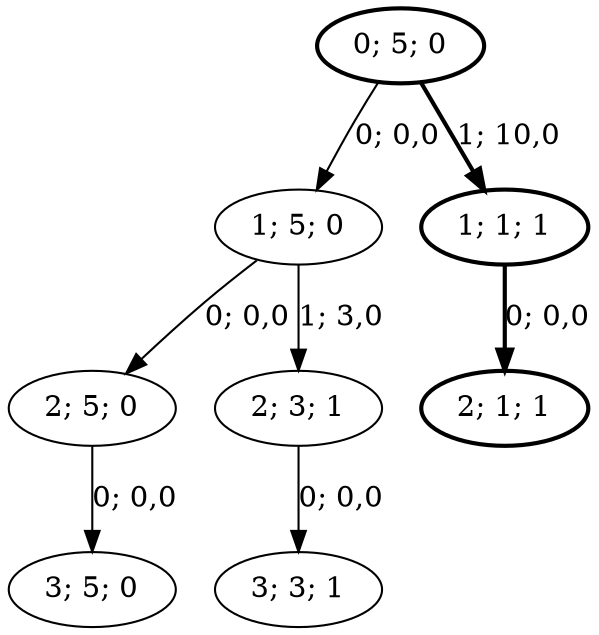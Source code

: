 strict digraph G {
  1 [ style="bold" label="0; 5; 0" ];
  2 [ style="solid" label="1; 5; 0" ];
  3 [ style="solid" label="2; 5; 0" ];
  4 [ style="solid" label="3; 5; 0" ];
  5 [ style="solid" label="2; 3; 1" ];
  6 [ style="solid" label="3; 3; 1" ];
  7 [ style="bold" label="1; 1; 1" ];
  8 [ style="bold" label="2; 1; 1" ];
  1 -> 2 [ style="solid" label="0; 0,0" ];
  2 -> 3 [ style="solid" label="0; 0,0" ];
  3 -> 4 [ style="solid" label="0; 0,0" ];
  2 -> 5 [ style="solid" label="1; 3,0" ];
  5 -> 6 [ style="solid" label="0; 0,0" ];
  1 -> 7 [ style="bold" label="1; 10,0" ];
  7 -> 8 [ style="bold" label="0; 0,0" ];
}
